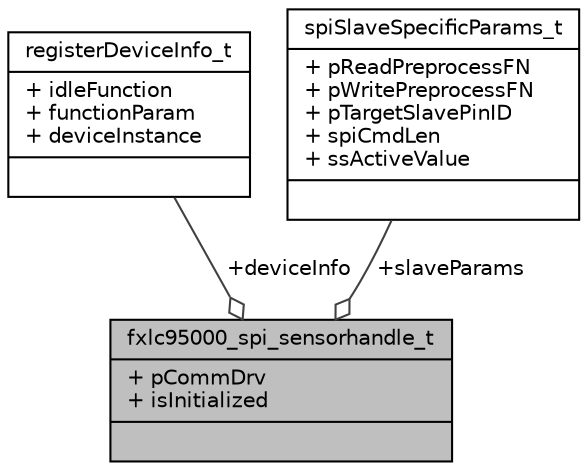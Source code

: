 digraph "fxlc95000_spi_sensorhandle_t"
{
  edge [fontname="Helvetica",fontsize="10",labelfontname="Helvetica",labelfontsize="10"];
  node [fontname="Helvetica",fontsize="10",shape=record];
  Node1 [label="{fxlc95000_spi_sensorhandle_t\n|+ pCommDrv\l+ isInitialized\l|}",height=0.2,width=0.4,color="black", fillcolor="grey75", style="filled", fontcolor="black"];
  Node2 -> Node1 [color="grey25",fontsize="10",style="solid",label=" +deviceInfo" ,arrowhead="odiamond",fontname="Helvetica"];
  Node2 [label="{registerDeviceInfo_t\n|+ idleFunction\l+ functionParam\l+ deviceInstance\l|}",height=0.2,width=0.4,color="black", fillcolor="white", style="filled",URL="$structregister_device_info__t.html",tooltip="This structure defines the device specific info required by register I/O. "];
  Node3 -> Node1 [color="grey25",fontsize="10",style="solid",label=" +slaveParams" ,arrowhead="odiamond",fontname="Helvetica"];
  Node3 [label="{spiSlaveSpecificParams_t\n|+ pReadPreprocessFN\l+ pWritePreprocessFN\l+ pTargetSlavePinID\l+ spiCmdLen\l+ ssActiveValue\l|}",height=0.2,width=0.4,color="black", fillcolor="white", style="filled",URL="$structspi_slave_specific_params__t.html",tooltip="This structure defines the spi slave command format. "];
}
